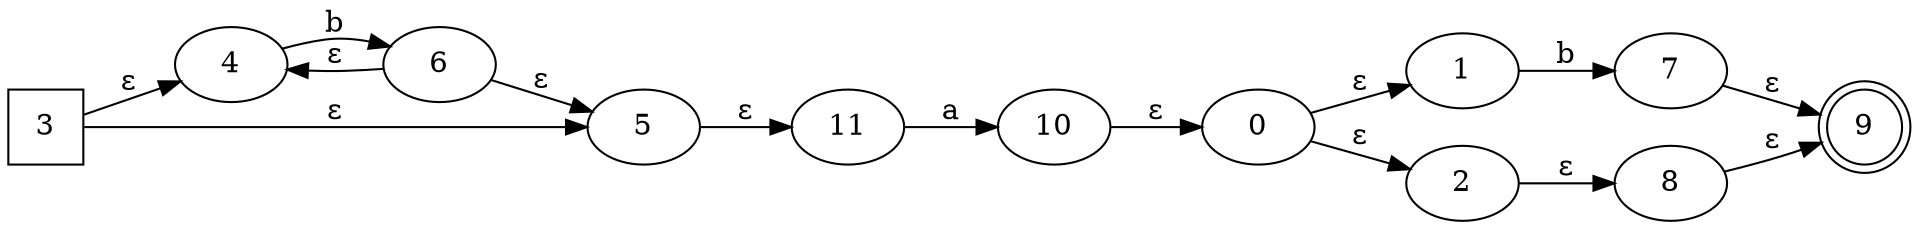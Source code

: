 digraph G {
	rankdir=LR;
	0->1[ label=ɛ ];
	0->2[ label=ɛ ];
	3->4[ label=ɛ ];
	3->5[ label=ɛ ];
	6->5[ label=ɛ ];
	6->4[ label=ɛ ];
	1->7[ label=b ];
	8->9[ label=ɛ ];
	2->8[ label=ɛ ];
	7->9[ label=ɛ ];
	10->0[ label=ɛ ];
	4->6[ label=b ];
	11->10[ label=a ];
	5->11[ label=ɛ ];
	0;
	1;
	10;
	11;
	2;
	3 [ shape=square ];
	4;
	5;
	6;
	7;
	8;
	9 [ shape=doublecircle ];

}

